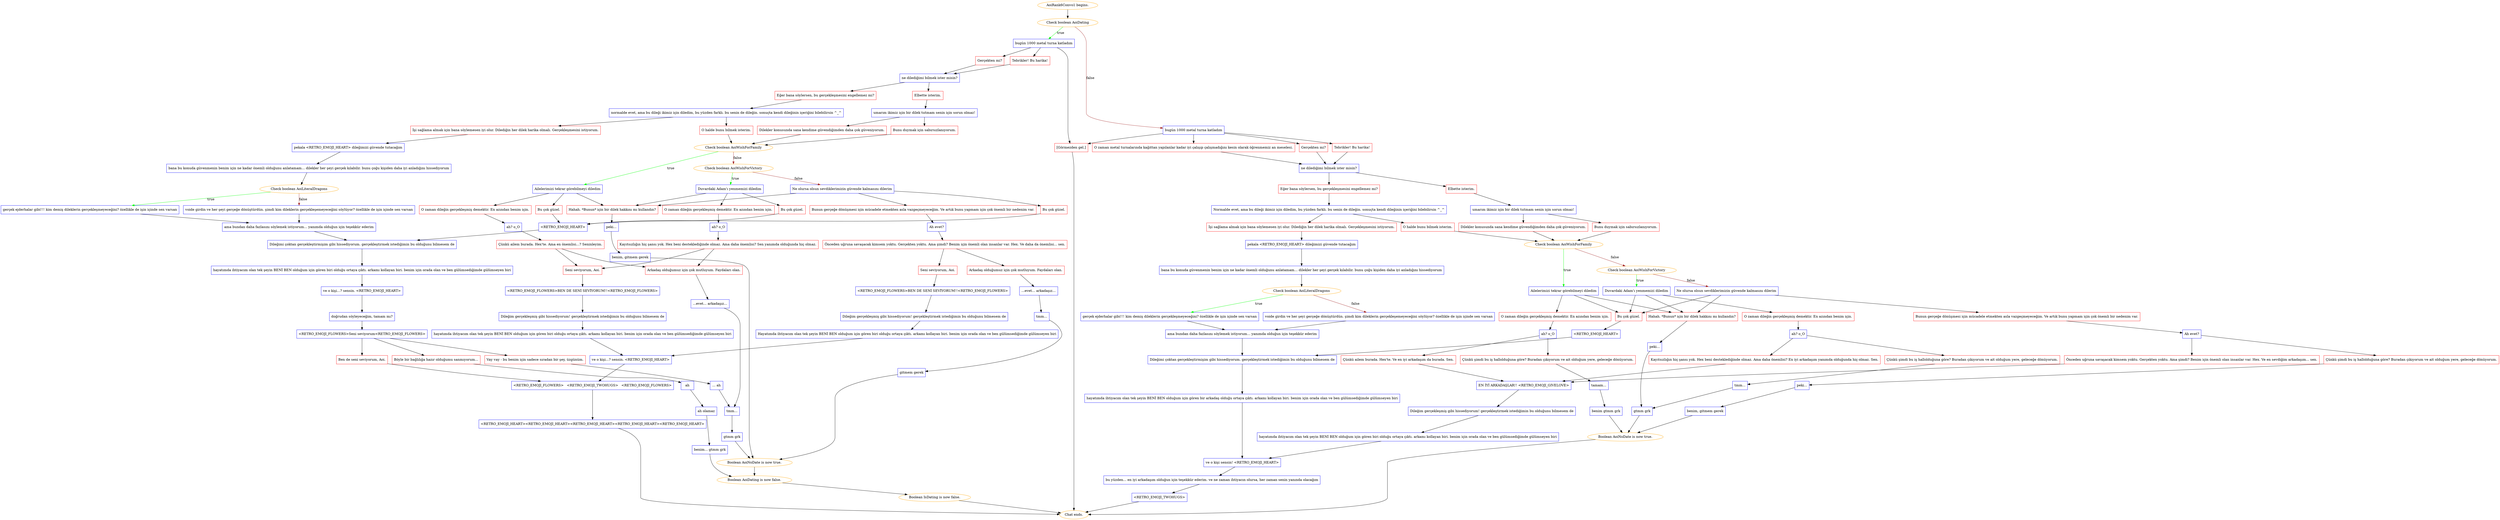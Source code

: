 digraph {
	"AoiRank6Convo1 begins." [color=orange];
		"AoiRank6Convo1 begins." -> j1159499694;
	j1159499694 [label="Check boolean AoiDating",color=orange];
		j1159499694 -> j2406525275 [label=true,color=green];
		j1159499694 -> j1042538242 [label=false,color=brown];
	j2406525275 [label="bugün 1000 metal turna katladım",shape=box,color=blue];
		j2406525275 -> j2451935242;
		j2406525275 -> j4071314671;
		j2406525275 -> j314255848;
	j1042538242 [label="bugün 1000 metal turna katladım",shape=box,color=blue];
		j1042538242 -> j714855218;
		j1042538242 -> j2771999939;
		j1042538242 -> j2709732630;
		j1042538242 -> j314255848;
	j2451935242 [label="Gerçekten mi?",shape=box,color=red];
		j2451935242 -> j1784797304;
	j4071314671 [label="Tebrikler! Bu harika!",shape=box,color=red];
		j4071314671 -> j1784797304;
	j314255848 [label="[Görmezden gel.]",shape=box,color=red];
		j314255848 -> "Chat ends.";
	j714855218 [label="O zaman metal turnalarında kağıttan yapılanlar kadar iyi çalışıp çalışmadığını kesin olarak öğrenmemiz an meselesi.",shape=box,color=red];
		j714855218 -> j3926265786;
	j2771999939 [label="Gerçekten mi?",shape=box,color=red];
		j2771999939 -> j3926265786;
	j2709732630 [label="Tebrikler! Bu harika!",shape=box,color=red];
		j2709732630 -> j3926265786;
	j1784797304 [label="ne dilediğimi bilmek ister misin?",shape=box,color=blue];
		j1784797304 -> j2917549618;
		j1784797304 -> j2718011572;
	"Chat ends." [color=orange];
	j3926265786 [label="ne dilediğimi bilmek ister misin?",shape=box,color=blue];
		j3926265786 -> j1796531562;
		j3926265786 -> j133102097;
	j2917549618 [label="Eğer bana söylersen, bu gerçekleşmesini engellemez mi?",shape=box,color=red];
		j2917549618 -> j3949744000;
	j2718011572 [label="Elbette isterim.",shape=box,color=red];
		j2718011572 -> j2909819768;
	j1796531562 [label="Eğer bana söylersen, bu gerçekleşmesini engellemez mi?",shape=box,color=red];
		j1796531562 -> j730152139;
	j133102097 [label="Elbette isterim.",shape=box,color=red];
		j133102097 -> j3609931104;
	j3949744000 [label="normalde evet, ama bu dileği ikimiz için diledim, bu yüzden farklı. bu senin de dileğin. sonuçta kendi dileğinin içeriğini bilebilirsin ^_^",shape=box,color=blue];
		j3949744000 -> j1208582428;
		j3949744000 -> j596306381;
	j2909819768 [label="umarım ikimiz için bir dilek tutmam senin için sorun olmaz!",shape=box,color=blue];
		j2909819768 -> j3280590242;
		j2909819768 -> j1830256916;
	j730152139 [label="Normalde evet, ama bu dileği ikimiz için diledim, bu yüzden farklı. bu senin de dileğin. sonuçta kendi dileğinin içeriğini bilebilirsin ^_^",shape=box,color=blue];
		j730152139 -> j1191387218;
		j730152139 -> j946702823;
	j3609931104 [label="umarım ikimiz için bir dilek tutmam senin için sorun olmaz!",shape=box,color=blue];
		j3609931104 -> j2826188590;
		j3609931104 -> j3763804774;
	j1208582428 [label="İşi sağlama almak için bana söylemesen iyi olur. Dilediğin her dilek harika olmalı. Gerçekleşmesini istiyorum.",shape=box,color=red];
		j1208582428 -> j818136670;
	j596306381 [label="O halde bunu bilmek isterim.",shape=box,color=red];
		j596306381 -> j1731423625;
	j3280590242 [label="Dilekler konusunda sana kendime güvendiğimden daha çok güveniyorum.",shape=box,color=red];
		j3280590242 -> j1731423625;
	j1830256916 [label="Bunu duymak için sabırsızlanıyorum.",shape=box,color=red];
		j1830256916 -> j1731423625;
	j1191387218 [label="İşi sağlama almak için bana söylemesen iyi olur. Dilediğin her dilek harika olmalı. Gerçekleşmesini istiyorum.",shape=box,color=red];
		j1191387218 -> j399108233;
	j946702823 [label="O halde bunu bilmek isterim.",shape=box,color=red];
		j946702823 -> j4261509095;
	j2826188590 [label="Dilekler konusunda sana kendime güvendiğimden daha çok güveniyorum.",shape=box,color=red];
		j2826188590 -> j4261509095;
	j3763804774 [label="Bunu duymak için sabırsızlanıyorum.",shape=box,color=red];
		j3763804774 -> j4261509095;
	j818136670 [label="pekala <RETRO_EMOJI_HEART> dileğimizi güvende tutacağım",shape=box,color=blue];
		j818136670 -> j336611186;
	j1731423625 [label="Check boolean AoiWishForFamily",color=orange];
		j1731423625 -> j3808634752 [label=true,color=green];
		j1731423625 -> j853113975 [label=false,color=brown];
	j399108233 [label="pekala <RETRO_EMOJI_HEART> dileğimizi güvende tutacağım",shape=box,color=blue];
		j399108233 -> j1064863765;
	j4261509095 [label="Check boolean AoiWishForFamily",color=orange];
		j4261509095 -> j1713840647 [label=true,color=green];
		j4261509095 -> j2512076100 [label=false,color=brown];
	j336611186 [label="bana bu konuda güvenmenin benim için ne kadar önemli olduğunu anlatamam... dilekler her şeyi gerçek kılabilir. bunu çoğu kişiden daha iyi anladığını hissediyorum",shape=box,color=blue];
		j336611186 -> j356138990;
	j3808634752 [label="Ailelerimizi tekrar görebilmeyi diledim",shape=box,color=blue];
		j3808634752 -> j1677714347;
		j3808634752 -> j25198400;
		j3808634752 -> j906796511;
	j853113975 [label="Check boolean AoiWishForVictory",color=orange];
		j853113975 -> j3609350523 [label=true,color=green];
		j853113975 -> j3532374433 [label=false,color=brown];
	j1064863765 [label="bana bu konuda güvenmenin benim için ne kadar önemli olduğunu anlatamam... dilekler her şeyi gerçek kılabilir. bunu çoğu kişiden daha iyi anladığını hissediyorum",shape=box,color=blue];
		j1064863765 -> j1681411811;
	j1713840647 [label="Ailelerimizi tekrar görebilmeyi diledim",shape=box,color=blue];
		j1713840647 -> j3082365868;
		j1713840647 -> j3224617098;
		j1713840647 -> j891984796;
	j2512076100 [label="Check boolean AoiWishForVictory",color=orange];
		j2512076100 -> j2015905473 [label=true,color=green];
		j2512076100 -> j11902661 [label=false,color=brown];
	j356138990 [label="Check boolean AoiLiteralDragons",color=orange];
		j356138990 -> j2547777910 [label=true,color=green];
		j356138990 -> j3905653281 [label=false,color=brown];
	j1677714347 [label="O zaman dileğin gerçekleşmiş demektir. En azından benim için.",shape=box,color=red];
		j1677714347 -> j816784720;
	j25198400 [label="Bu çok güzel.",shape=box,color=red];
		j25198400 -> j2319631337;
	j906796511 [label="Hahah. *Bunun* için bir dilek hakkını mı kullandın?",shape=box,color=red];
		j906796511 -> j2503061064;
	j3609350523 [label="Duvardaki Adam'ı yenmemizi diledim",shape=box,color=blue];
		j3609350523 -> j2671704594;
		j3609350523 -> j1412277401;
		j3609350523 -> j906796511;
	j3532374433 [label="Ne olursa olsun sevdiklerimizin güvende kalmasını dilerim",shape=box,color=blue];
		j3532374433 -> j1029515578;
		j3532374433 -> j960786119;
		j3532374433 -> j906796511;
	j1681411811 [label="Check boolean AoiLiteralDragons",color=orange];
		j1681411811 -> j1670678108 [label=true,color=green];
		j1681411811 -> j302544414 [label=false,color=brown];
	j3082365868 [label="O zaman dileğin gerçekleşmiş demektir. En azından benim için.",shape=box,color=red];
		j3082365868 -> j3441040313;
	j3224617098 [label="Bu çok güzel.",shape=box,color=red];
		j3224617098 -> j366267899;
	j891984796 [label="Hahah. *Bunun* için bir dilek hakkını mı kullandın?",shape=box,color=red];
		j891984796 -> j215101754;
	j2015905473 [label="Duvardaki Adam'ı yenmemizi diledim",shape=box,color=blue];
		j2015905473 -> j3899428118;
		j2015905473 -> j3224617098;
		j2015905473 -> j891984796;
	j11902661 [label="Ne olursa olsun sevdiklerimizin güvende kalmasını dilerim",shape=box,color=blue];
		j11902661 -> j261103227;
		j11902661 -> j3224617098;
		j11902661 -> j891984796;
	j2547777910 [label="gerçek ejderhalar gibi!!! kim demiş dileklerin gerçekleşmeyeceğini? özellikle de işin içinde sen varsan",shape=box,color=blue];
		j2547777910 -> j2914318484;
	j3905653281 [label="voide girdin ve her şeyi gerçeğe dönüştürdün. şimdi kim dileklerin gerçekleşemeyeceğini söylüyor? özellikle de işin içinde sen varsan",shape=box,color=blue];
		j3905653281 -> j2914318484;
	j816784720 [label="ah? o_O",shape=box,color=blue];
		j816784720 -> j1931704104;
	j2319631337 [label="<RETRO_EMOJI_HEART>",shape=box,color=blue];
		j2319631337 -> j2815662701;
	j2503061064 [label="peki...",shape=box,color=blue];
		j2503061064 -> j2710011872;
	j2671704594 [label="O zaman dileğin gerçekleşmiş demektir. En azından benim için.",shape=box,color=red];
		j2671704594 -> j2845654428;
	j1412277401 [label="Bu çok güzel.",shape=box,color=red];
		j1412277401 -> j2319631337;
	j1029515578 [label="Bunun gerçeğe dönüşmesi için mücadele etmekten asla vazgeçmeyeceğim. Ve artık bunu yapmam için çok önemli bir nedenim var.",shape=box,color=red];
		j1029515578 -> j3047050999;
	j960786119 [label="Bu çok güzel.",shape=box,color=red];
		j960786119 -> j2319631337;
	j1670678108 [label="gerçek ejderhalar gibi!!! kim demiş dileklerin gerçekleşmeyeceğini? özellikle de işin içinde sen varsan",shape=box,color=blue];
		j1670678108 -> j2865452131;
	j302544414 [label="voide girdin ve her şeyi gerçeğe dönüştürdün. şimdi kim dileklerin gerçekleşemeyeceğini söylüyor? özellikle de işin içinde sen varsan",shape=box,color=blue];
		j302544414 -> j2865452131;
	j3441040313 [label="ah? o_O",shape=box,color=blue];
		j3441040313 -> j3641193666;
		j3441040313 -> j3113108837;
	j366267899 [label="<RETRO_EMOJI_HEART>",shape=box,color=blue];
		j366267899 -> j3452909510;
	j215101754 [label="peki...",shape=box,color=blue];
		j215101754 -> j1391954560;
	j3899428118 [label="O zaman dileğin gerçekleşmiş demektir. En azından benim için.",shape=box,color=red];
		j3899428118 -> j3810436835;
	j261103227 [label="Bunun gerçeğe dönüşmesi için mücadele etmekten asla vazgeçmeyeceğim. Ve artık bunu yapmam için çok önemli bir nedenim var.",shape=box,color=red];
		j261103227 -> j2730739671;
	j2914318484 [label="ama bundan daha fazlasını söylemek istiyorum... yanımda olduğun için teşekkür ederim",shape=box,color=blue];
		j2914318484 -> j2815662701;
	j1931704104 [label="Çünkü ailem burada. Hex'te. Ama en önemlisi...? Seninleyim.",shape=box,color=red];
		j1931704104 -> j1036657146;
		j1931704104 -> j2922403506;
	j2815662701 [label="Dileğimi çoktan gerçekleştirmişim gibi hissediyorum. gerçekleştirmek istediğimin bu olduğunu bilmesem de",shape=box,color=blue];
		j2815662701 -> j2761662900;
	j2710011872 [label="benim, gitmem gerek",shape=box,color=blue];
		j2710011872 -> j1862123684;
	j2845654428 [label="ah? o_O",shape=box,color=blue];
		j2845654428 -> j513127683;
	j3047050999 [label="Ah evet?",shape=box,color=blue];
		j3047050999 -> j3097685855;
	j2865452131 [label="ama bundan daha fazlasını söylemek istiyorum... yanımda olduğun için teşekkür ederim",shape=box,color=blue];
		j2865452131 -> j3452909510;
	j3641193666 [label="Çünkü ailem burada. Hex'te. Ve en iyi arkadaşım da burada. Sen.",shape=box,color=red];
		j3641193666 -> j576560319;
	j3113108837 [label="Çünkü şimdi bu iş hallolduğuna göre? Buradan çıkıyorum ve ait olduğum yere, geleceğe dönüyorum.",shape=box,color=red];
		j3113108837 -> j3496956353;
	j3452909510 [label="Dileğimi çoktan gerçekleştirmişim gibi hissediyorum. gerçekleştirmek istediğimin bu olduğunu bilmesem de",shape=box,color=blue];
		j3452909510 -> j113063383;
	j1391954560 [label="gtmm grk",shape=box,color=blue];
		j1391954560 -> j4121660697;
	j3810436835 [label="ah? o_O",shape=box,color=blue];
		j3810436835 -> j2080001111;
		j3810436835 -> j2595240564;
	j2730739671 [label="Ah evet?",shape=box,color=blue];
		j2730739671 -> j2798520708;
		j2730739671 -> j3276535497;
	j1036657146 [label="Seni seviyorum, Aoi.",shape=box,color=red];
		j1036657146 -> j910339846;
	j2922403506 [label="Arkadaş olduğumuz için çok mutluyum. Faydaları olan.",shape=box,color=red];
		j2922403506 -> j3507544940;
	j2761662900 [label="hayatımda ihtiyacım olan tek şeyin BENİ BEN olduğum için gören biri olduğu ortaya çıktı. arkamı kollayan biri. benim için orada olan ve ben gülümsediğimde gülümseyen biri",shape=box,color=blue];
		j2761662900 -> j4012211754;
	j1862123684 [label="Boolean AoiNoDate is now true.",color=orange];
		j1862123684 -> j269073143;
	j513127683 [label="Kayıtsızlığın hiç şansı yok. Hex beni desteklediğinde olmaz. Ama daha önemlisi? Sen yanımda olduğunda hiç olmaz.",shape=box,color=red];
		j513127683 -> j1036657146;
		j513127683 -> j2922403506;
	j3097685855 [label="Önceden uğruna savaşacak kimsem yoktu. Gerçekten yoktu. Ama şimdi? Benim için önemli olan insanlar var. Hex. Ve daha da önemlisi... sen.",shape=box,color=red];
		j3097685855 -> j2060326397;
		j3097685855 -> j444753565;
	j576560319 [label="EN İYİ ARKADAŞLAR!! <RETRO_EMOJI_GIVELOVE>",shape=box,color=blue];
		j576560319 -> j3172030475;
	j3496956353 [label="tamam...",shape=box,color=blue];
		j3496956353 -> j3353101089;
	j113063383 [label="hayatımda ihtiyacım olan tek şeyin BENİ BEN olduğum için gören bir arkadaş olduğu ortaya çıktı. arkamı kollayan biri. benim için orada olan ve ben gülümsediğimde gülümseyen biri",shape=box,color=blue];
		j113063383 -> j1498757328;
	j4121660697 [label="Boolean AoiNoDate is now true.",color=orange];
		j4121660697 -> "Chat ends.";
	j2080001111 [label="Kayıtsızlığın hiç şansı yok. Hex beni desteklediğinde olmaz. Ama daha önemlisi? En iyi arkadaşım yanımda olduğunda hiç olmaz. Sen.",shape=box,color=red];
		j2080001111 -> j576560319;
	j2595240564 [label="Çünkü şimdi bu iş hallolduğuna göre? Buradan çıkıyorum ve ait olduğum yere, geleceğe dönüyorum.",shape=box,color=red];
		j2595240564 -> j1586588792;
	j2798520708 [label="Önceden uğruna savaşacak kimsem yoktu. Gerçekten yoktu. Ama şimdi? Benim için önemli olan insanlar var. Hex. Ve en sevdiğim arkadaşım... sen.",shape=box,color=red];
		j2798520708 -> j576560319;
	j3276535497 [label="Çünkü şimdi bu iş hallolduğuna göre? Buradan çıkıyorum ve ait olduğum yere, geleceğe dönüyorum.",shape=box,color=red];
		j3276535497 -> j3064072762;
	j910339846 [label="<RETRO_EMOJI_FLOWERS>BEN DE SENİ SEVİYORUM!!<RETRO_EMOJI_FLOWERS>",shape=box,color=blue];
		j910339846 -> j2556012870;
	j3507544940 [label="...evet... arkadaşız...",shape=box,color=blue];
		j3507544940 -> j3784716;
	j4012211754 [label="ve o kişi...? sensin. <RETRO_EMOJI_HEART>",shape=box,color=blue];
		j4012211754 -> j276398477;
	j269073143 [label="Boolean AoiDating is now false.",color=orange];
		j269073143 -> j1242024027;
	j2060326397 [label="Seni seviyorum, Aoi.",shape=box,color=red];
		j2060326397 -> j3159627899;
	j444753565 [label="Arkadaş olduğumuz için çok mutluyum. Faydaları olan.",shape=box,color=red];
		j444753565 -> j108710743;
	j3172030475 [label="Dileğim gerçekleşmiş gibi hissediyorum! gerçekleştirmek istediğimin bu olduğunu bilmesem de",shape=box,color=blue];
		j3172030475 -> j2538849342;
	j3353101089 [label="benim gtmm grk",shape=box,color=blue];
		j3353101089 -> j4121660697;
	j1498757328 [label="ve o kişi sensin! <RETRO_EMOJI_HEART>",shape=box,color=blue];
		j1498757328 -> j3767172398;
	j1586588792 [label="tmm...",shape=box,color=blue];
		j1586588792 -> j1391954560;
	j3064072762 [label="peki...",shape=box,color=blue];
		j3064072762 -> j3803684883;
	j2556012870 [label="Dileğim gerçekleşmiş gibi hissediyorum! gerçekleştirmek istediğimin bu olduğunu bilmesem de",shape=box,color=blue];
		j2556012870 -> j4120357916;
	j3784716 [label="tmm...",shape=box,color=blue];
		j3784716 -> j1949075615;
	j276398477 [label="doğrudan söyleyeceğim, tamam mı?",shape=box,color=blue];
		j276398477 -> j1398144212;
	j1242024027 [label="Boolean IsDating is now false.",color=orange];
		j1242024027 -> "Chat ends.";
	j3159627899 [label="<RETRO_EMOJI_FLOWERS>BEN DE SENİ SEVİYORUM!!<RETRO_EMOJI_FLOWERS>",shape=box,color=blue];
		j3159627899 -> j2355623173;
	j108710743 [label="...evet... arkadaşız...",shape=box,color=blue];
		j108710743 -> j88912645;
	j2538849342 [label="hayatımda ihtiyacım olan tek şeyin BENİ BEN olduğum için gören biri olduğu ortaya çıktı. arkamı kollayan biri. benim için orada olan ve ben gülümsediğimde gülümseyen biri",shape=box,color=blue];
		j2538849342 -> j1498757328;
	j3767172398 [label="bu yüzden... en iyi arkadaşım olduğun için teşekkür ederim. ve ne zaman ihtiyacın olursa, her zaman senin yanında olacağım",shape=box,color=blue];
		j3767172398 -> j1368099438;
	j3803684883 [label="benim, gitmem gerek",shape=box,color=blue];
		j3803684883 -> j4121660697;
	j4120357916 [label="hayatımda ihtiyacım olan tek şeyin BENİ BEN olduğum için gören biri olduğu ortaya çıktı. arkamı kollayan biri. benim için orada olan ve ben gülümsediğimde gülümseyen biri",shape=box,color=blue];
		j4120357916 -> j869634677;
	j1949075615 [label="gtmm grk",shape=box,color=blue];
		j1949075615 -> j1862123684;
	j1398144212 [label="<RETRO_EMOJI_FLOWERS>Seni seviyorum<RETRO_EMOJI_FLOWERS>",shape=box,color=blue];
		j1398144212 -> j4143402984;
		j1398144212 -> j3053523131;
		j1398144212 -> j1205613885;
	j2355623173 [label="Dileğim gerçekleşmiş gibi hissediyorum! gerçekleştirmek istediğimin bu olduğunu bilmesem de",shape=box,color=blue];
		j2355623173 -> j445828417;
	j88912645 [label="tmm...",shape=box,color=blue];
		j88912645 -> j3391678912;
	j1368099438 [label="<RETRO_EMOJI_TWOHUGS>",shape=box,color=blue];
		j1368099438 -> "Chat ends.";
	j869634677 [label="ve o kişi...? sensin. <RETRO_EMOJI_HEART>",shape=box,color=blue];
		j869634677 -> j348520668;
	j4143402984 [label="Ben de seni seviyorum, Aoi.",shape=box,color=red];
		j4143402984 -> j348520668;
	j3053523131 [label="Böyle bir bağlılığa hazır olduğumu sanmıyorum...",shape=box,color=red];
		j3053523131 -> j2747411627;
	j1205613885 [label="Vay vay - bu benim için sadece sıradan bir şey, üzgünüm.",shape=box,color=red];
		j1205613885 -> j1111481401;
	j445828417 [label="Hayatımda ihtiyacım olan tek şeyin BENİ BEN olduğum için gören biri olduğu ortaya çıktı. arkamı kollayan biri. benim için orada olan ve ben gülümsediğimde gülümseyen biri",shape=box,color=blue];
		j445828417 -> j869634677;
	j3391678912 [label="gitmem gerek",shape=box,color=blue];
		j3391678912 -> j1862123684;
	j348520668 [label="<RETRO_EMOJI_FLOWERS>   <RETRO_EMOJI_TWOHUGS>   <RETRO_EMOJI_FLOWERS>",shape=box,color=blue];
		j348520668 -> j1982409654;
	j2747411627 [label="ah",shape=box,color=blue];
		j2747411627 -> j1267357087;
	j1111481401 [label="... ah",shape=box,color=blue];
		j1111481401 -> j3784716;
	j1982409654 [label="<RETRO_EMOJI_HEART><RETRO_EMOJI_HEART><RETRO_EMOJI_HEART><RETRO_EMOJI_HEART><RETRO_EMOJI_HEART>",shape=box,color=blue];
		j1982409654 -> "Chat ends.";
	j1267357087 [label="ah olamaz",shape=box,color=blue];
		j1267357087 -> j3103210950;
	j3103210950 [label="benim... gtmm grk",shape=box,color=blue];
		j3103210950 -> j269073143;
}